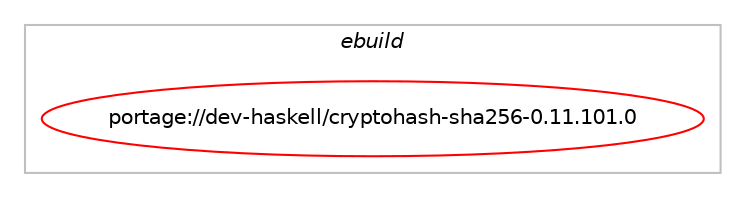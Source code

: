 digraph prolog {

# *************
# Graph options
# *************

newrank=true;
concentrate=true;
compound=true;
graph [rankdir=LR,fontname=Helvetica,fontsize=10,ranksep=1.5];#, ranksep=2.5, nodesep=0.2];
edge  [arrowhead=vee];
node  [fontname=Helvetica,fontsize=10];

# **********
# The ebuild
# **********

subgraph cluster_leftcol {
color=gray;
label=<<i>ebuild</i>>;
id [label="portage://dev-haskell/cryptohash-sha256-0.11.101.0", color=red, width=4, href="../dev-haskell/cryptohash-sha256-0.11.101.0.svg"];
}

# ****************
# The dependencies
# ****************

subgraph cluster_midcol {
color=gray;
label=<<i>dependencies</i>>;
subgraph cluster_compile {
fillcolor="#eeeeee";
style=filled;
label=<<i>compile</i>>;
# *** BEGIN UNKNOWN DEPENDENCY TYPE (TODO) ***
# id -> equal(use_conditional_group(positive,hscolour,portage://dev-haskell/cryptohash-sha256-0.11.101.0,[package_dependency(portage://dev-haskell/cryptohash-sha256-0.11.101.0,install,no,dev-haskell,hscolour,none,[,,],[],[])]))
# *** END UNKNOWN DEPENDENCY TYPE (TODO) ***

# *** BEGIN UNKNOWN DEPENDENCY TYPE (TODO) ***
# id -> equal(use_conditional_group(positive,test,portage://dev-haskell/cryptohash-sha256-0.11.101.0,[package_dependency(portage://dev-haskell/cryptohash-sha256-0.11.101.0,install,no,dev-haskell,base16-bytestring,greaterequal,[0.1.1,,,0.1.1],[],[]),package_dependency(portage://dev-haskell/cryptohash-sha256-0.11.101.0,install,no,dev-haskell,base16-bytestring,smaller,[0.2,,,0.2],[],[]),package_dependency(portage://dev-haskell/cryptohash-sha256-0.11.101.0,install,no,dev-haskell,sha,greaterequal,[1.6.4,,,1.6.4],[],[]),package_dependency(portage://dev-haskell/cryptohash-sha256-0.11.101.0,install,no,dev-haskell,sha,smaller,[1.7,,,1.7],[],[]),package_dependency(portage://dev-haskell/cryptohash-sha256-0.11.101.0,install,no,dev-haskell,tasty,greaterequal,[0.11,,,0.11],[],[]),package_dependency(portage://dev-haskell/cryptohash-sha256-0.11.101.0,install,no,dev-haskell,tasty-hunit,greaterequal,[0.9,,,0.9],[],[]),package_dependency(portage://dev-haskell/cryptohash-sha256-0.11.101.0,install,no,dev-haskell,tasty-quickcheck,greaterequal,[0.8,,,0.8],[],[])]))
# *** END UNKNOWN DEPENDENCY TYPE (TODO) ***

# *** BEGIN UNKNOWN DEPENDENCY TYPE (TODO) ***
# id -> equal(package_dependency(portage://dev-haskell/cryptohash-sha256-0.11.101.0,install,no,dev-haskell,cabal,greaterequal,[1.12,,,1.12],[],[]))
# *** END UNKNOWN DEPENDENCY TYPE (TODO) ***

# *** BEGIN UNKNOWN DEPENDENCY TYPE (TODO) ***
# id -> equal(package_dependency(portage://dev-haskell/cryptohash-sha256-0.11.101.0,install,no,dev-lang,ghc,greaterequal,[7.4.1,,,7.4.1],any_same_slot,[]))
# *** END UNKNOWN DEPENDENCY TYPE (TODO) ***

}
subgraph cluster_compileandrun {
fillcolor="#eeeeee";
style=filled;
label=<<i>compile and run</i>>;
}
subgraph cluster_run {
fillcolor="#eeeeee";
style=filled;
label=<<i>run</i>>;
# *** BEGIN UNKNOWN DEPENDENCY TYPE (TODO) ***
# id -> equal(package_dependency(portage://dev-haskell/cryptohash-sha256-0.11.101.0,run,no,dev-lang,ghc,greaterequal,[7.4.1,,,7.4.1],any_same_slot,[]))
# *** END UNKNOWN DEPENDENCY TYPE (TODO) ***

# *** BEGIN UNKNOWN DEPENDENCY TYPE (TODO) ***
# id -> equal(package_dependency(portage://dev-haskell/cryptohash-sha256-0.11.101.0,run,no,dev-lang,ghc,none,[,,],any_same_slot,[use(optenable(profile),none)]))
# *** END UNKNOWN DEPENDENCY TYPE (TODO) ***

}
}

# **************
# The candidates
# **************

subgraph cluster_choices {
rank=same;
color=gray;
label=<<i>candidates</i>>;

}

}
